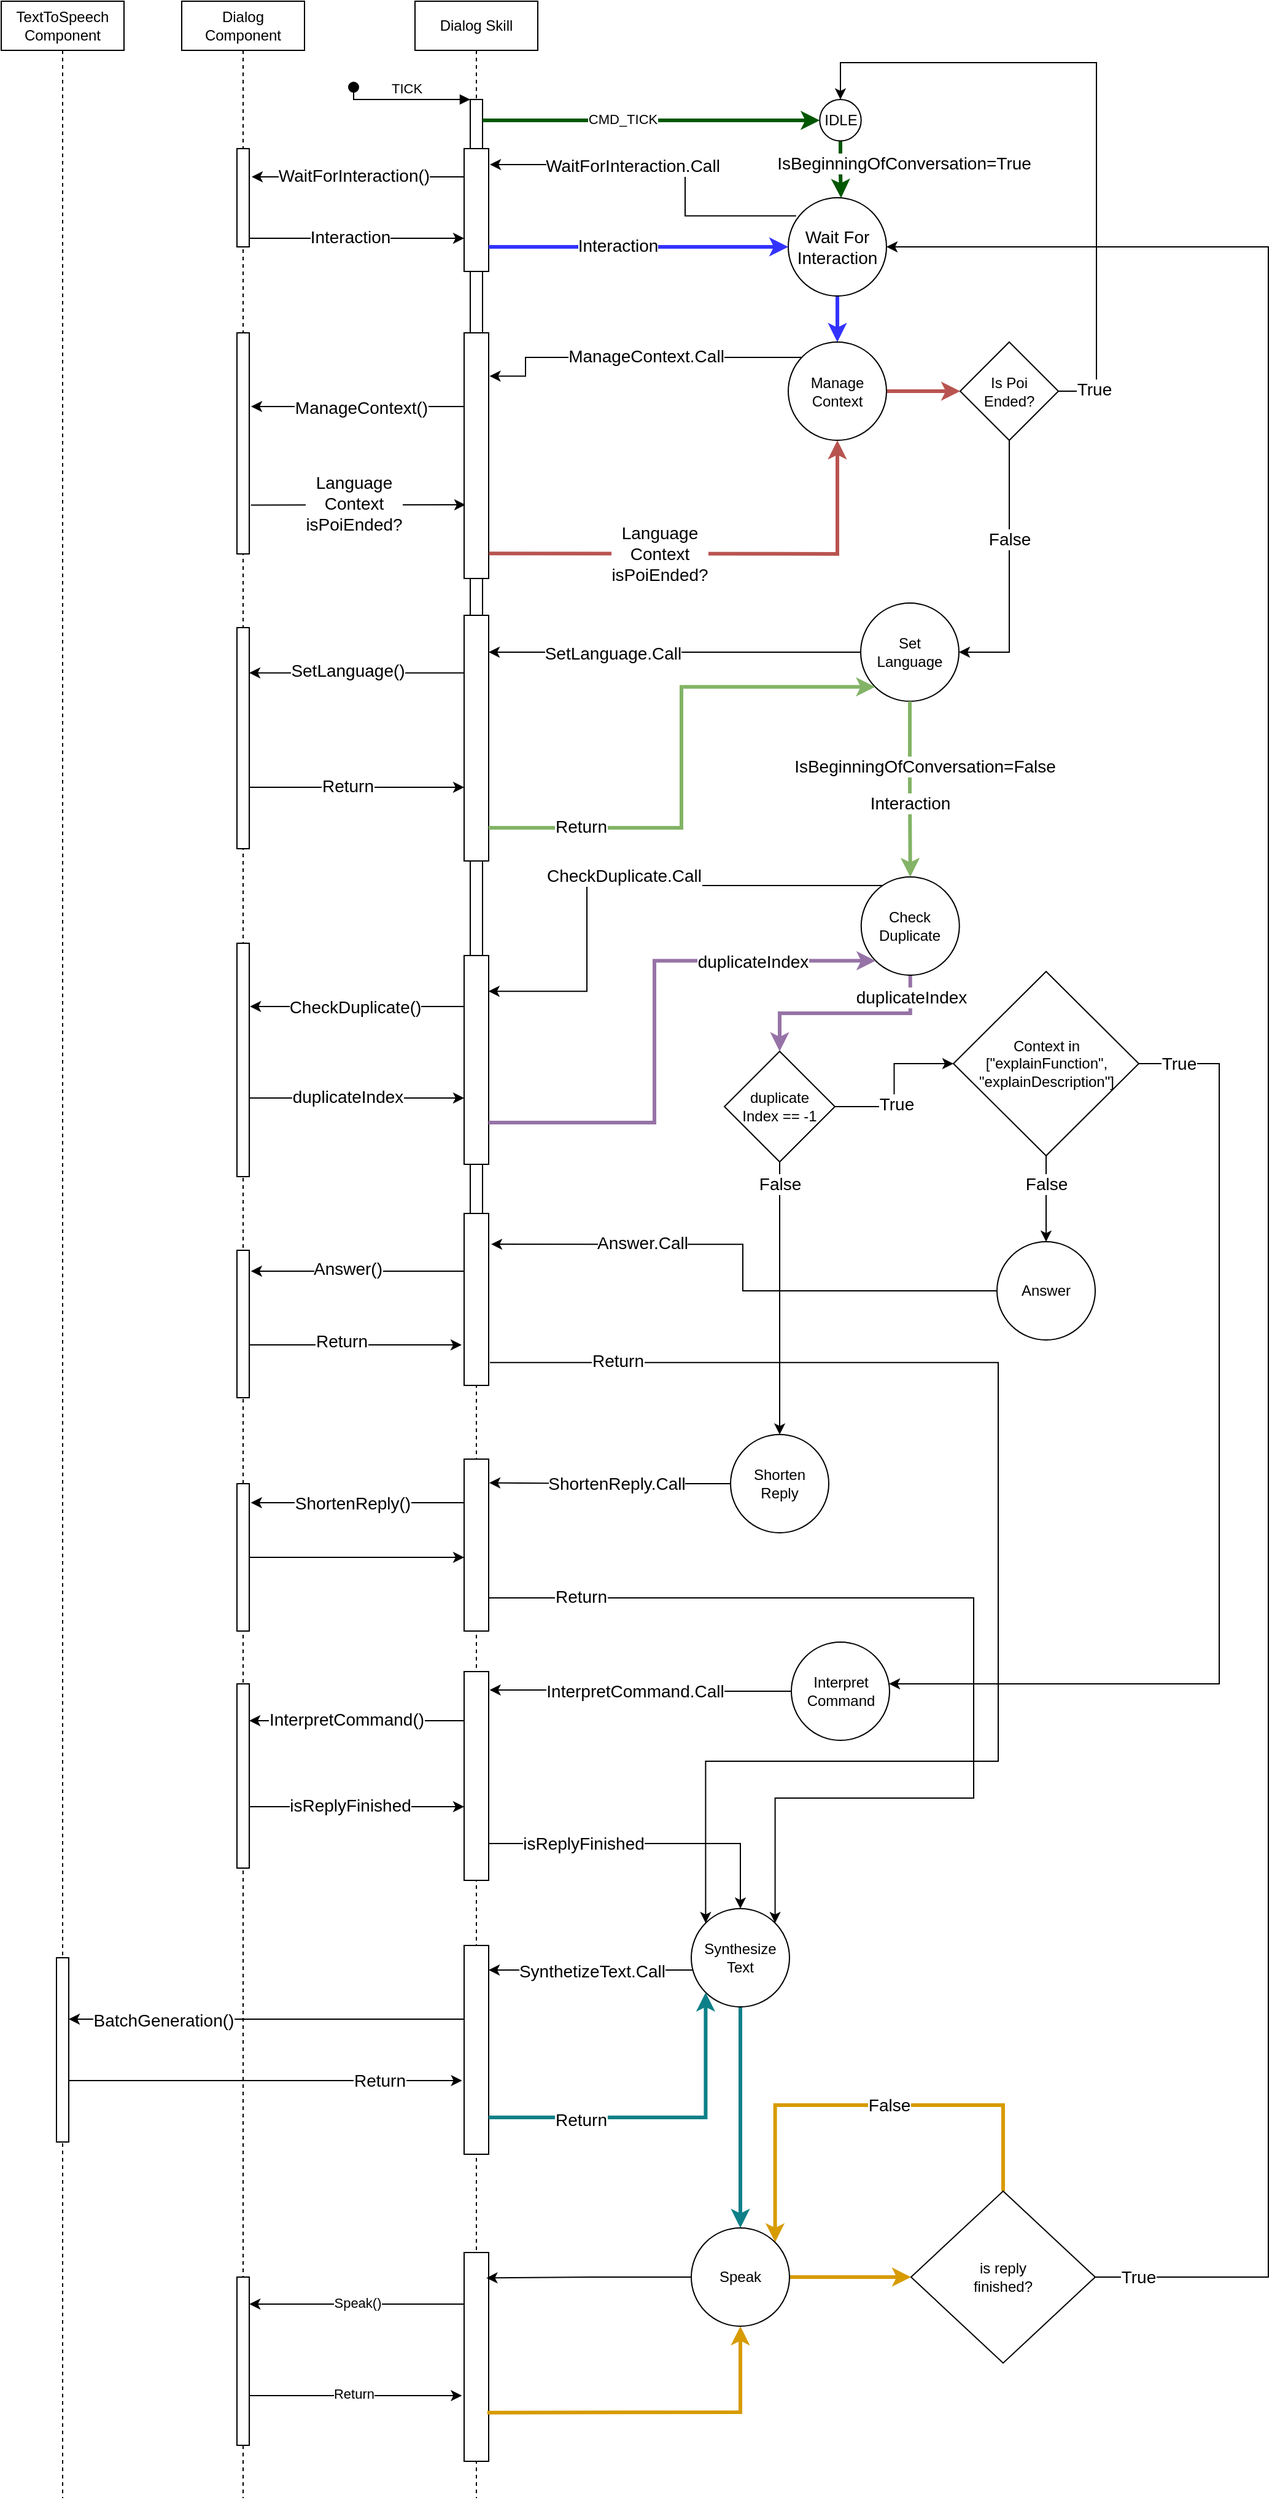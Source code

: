 <mxfile version="28.2.5">
  <diagram name="Page-1" id="2YBvvXClWsGukQMizWep">
    <mxGraphModel dx="1991" dy="640" grid="1" gridSize="10" guides="1" tooltips="1" connect="1" arrows="1" fold="1" page="1" pageScale="1" pageWidth="850" pageHeight="1100" math="0" shadow="0">
      <root>
        <mxCell id="0" />
        <mxCell id="1" parent="0" />
        <mxCell id="aM9ryv3xv72pqoxQDRHE-1" value="&lt;div&gt;Dialog&lt;/div&gt;&lt;div&gt;Component&lt;/div&gt;" style="shape=umlLifeline;perimeter=lifelinePerimeter;whiteSpace=wrap;html=1;container=0;dropTarget=0;collapsible=0;recursiveResize=0;outlineConnect=0;portConstraint=eastwest;newEdgeStyle={&quot;edgeStyle&quot;:&quot;elbowEdgeStyle&quot;,&quot;elbow&quot;:&quot;vertical&quot;,&quot;curved&quot;:0,&quot;rounded&quot;:0};" parent="1" vertex="1">
          <mxGeometry x="25" y="37" width="100" height="2033" as="geometry" />
        </mxCell>
        <mxCell id="aM9ryv3xv72pqoxQDRHE-3" value="TICK" style="html=1;verticalAlign=bottom;startArrow=oval;endArrow=block;startSize=8;edgeStyle=elbowEdgeStyle;elbow=vertical;curved=0;rounded=0;" parent="aM9ryv3xv72pqoxQDRHE-1" target="aM9ryv3xv72pqoxQDRHE-6" edge="1">
          <mxGeometry relative="1" as="geometry">
            <mxPoint x="140" y="70" as="sourcePoint" />
            <Array as="points">
              <mxPoint x="190" y="80" />
            </Array>
          </mxGeometry>
        </mxCell>
        <mxCell id="aM9ryv3xv72pqoxQDRHE-4" value="" style="html=1;points=[];perimeter=orthogonalPerimeter;outlineConnect=0;targetShapes=umlLifeline;portConstraint=eastwest;newEdgeStyle={&quot;edgeStyle&quot;:&quot;elbowEdgeStyle&quot;,&quot;elbow&quot;:&quot;vertical&quot;,&quot;curved&quot;:0,&quot;rounded&quot;:0};" parent="aM9ryv3xv72pqoxQDRHE-1" vertex="1">
          <mxGeometry x="45" y="120" width="10" height="80" as="geometry" />
        </mxCell>
        <mxCell id="3GDsFyGk5Co5i_4Q3vj2-58" value="" style="html=1;points=[];perimeter=orthogonalPerimeter;outlineConnect=0;targetShapes=umlLifeline;portConstraint=eastwest;newEdgeStyle={&quot;edgeStyle&quot;:&quot;elbowEdgeStyle&quot;,&quot;elbow&quot;:&quot;vertical&quot;,&quot;curved&quot;:0,&quot;rounded&quot;:0};" parent="aM9ryv3xv72pqoxQDRHE-1" vertex="1">
          <mxGeometry x="45" y="270" width="10" height="180" as="geometry" />
        </mxCell>
        <mxCell id="3GDsFyGk5Co5i_4Q3vj2-84" value="" style="html=1;points=[];perimeter=orthogonalPerimeter;outlineConnect=0;targetShapes=umlLifeline;portConstraint=eastwest;newEdgeStyle={&quot;edgeStyle&quot;:&quot;elbowEdgeStyle&quot;,&quot;elbow&quot;:&quot;vertical&quot;,&quot;curved&quot;:0,&quot;rounded&quot;:0};" parent="aM9ryv3xv72pqoxQDRHE-1" vertex="1">
          <mxGeometry x="45" y="767" width="10" height="190" as="geometry" />
        </mxCell>
        <mxCell id="3GDsFyGk5Co5i_4Q3vj2-100" value="" style="html=1;points=[];perimeter=orthogonalPerimeter;outlineConnect=0;targetShapes=umlLifeline;portConstraint=eastwest;newEdgeStyle={&quot;edgeStyle&quot;:&quot;elbowEdgeStyle&quot;,&quot;elbow&quot;:&quot;vertical&quot;,&quot;curved&quot;:0,&quot;rounded&quot;:0};" parent="aM9ryv3xv72pqoxQDRHE-1" vertex="1">
          <mxGeometry x="45" y="1017" width="10" height="120" as="geometry" />
        </mxCell>
        <mxCell id="3GDsFyGk5Co5i_4Q3vj2-116" value="" style="html=1;points=[];perimeter=orthogonalPerimeter;outlineConnect=0;targetShapes=umlLifeline;portConstraint=eastwest;newEdgeStyle={&quot;edgeStyle&quot;:&quot;elbowEdgeStyle&quot;,&quot;elbow&quot;:&quot;vertical&quot;,&quot;curved&quot;:0,&quot;rounded&quot;:0};" parent="aM9ryv3xv72pqoxQDRHE-1" vertex="1">
          <mxGeometry x="45" y="1207" width="10" height="120" as="geometry" />
        </mxCell>
        <mxCell id="IwK8Sl99HdJAbC6vdd_C-9" value="" style="html=1;points=[];perimeter=orthogonalPerimeter;outlineConnect=0;targetShapes=umlLifeline;portConstraint=eastwest;newEdgeStyle={&quot;edgeStyle&quot;:&quot;elbowEdgeStyle&quot;,&quot;elbow&quot;:&quot;vertical&quot;,&quot;curved&quot;:0,&quot;rounded&quot;:0};" parent="aM9ryv3xv72pqoxQDRHE-1" vertex="1">
          <mxGeometry x="45" y="510" width="10" height="180" as="geometry" />
        </mxCell>
        <mxCell id="IwK8Sl99HdJAbC6vdd_C-22" value="" style="html=1;points=[];perimeter=orthogonalPerimeter;outlineConnect=0;targetShapes=umlLifeline;portConstraint=eastwest;newEdgeStyle={&quot;edgeStyle&quot;:&quot;elbowEdgeStyle&quot;,&quot;elbow&quot;:&quot;vertical&quot;,&quot;curved&quot;:0,&quot;rounded&quot;:0};" parent="aM9ryv3xv72pqoxQDRHE-1" vertex="1">
          <mxGeometry x="45" y="1370" width="10" height="150" as="geometry" />
        </mxCell>
        <mxCell id="wpui9APTQdQVJtoMNCaB-13" value="" style="html=1;points=[];perimeter=orthogonalPerimeter;outlineConnect=0;targetShapes=umlLifeline;portConstraint=eastwest;newEdgeStyle={&quot;edgeStyle&quot;:&quot;elbowEdgeStyle&quot;,&quot;elbow&quot;:&quot;vertical&quot;,&quot;curved&quot;:0,&quot;rounded&quot;:0};" vertex="1" parent="aM9ryv3xv72pqoxQDRHE-1">
          <mxGeometry x="45" y="1853" width="10" height="137" as="geometry" />
        </mxCell>
        <mxCell id="aM9ryv3xv72pqoxQDRHE-5" value="Dialog Skill" style="shape=umlLifeline;perimeter=lifelinePerimeter;whiteSpace=wrap;html=1;container=0;dropTarget=0;collapsible=0;recursiveResize=0;outlineConnect=0;portConstraint=eastwest;newEdgeStyle={&quot;edgeStyle&quot;:&quot;elbowEdgeStyle&quot;,&quot;elbow&quot;:&quot;vertical&quot;,&quot;curved&quot;:0,&quot;rounded&quot;:0};" parent="1" vertex="1">
          <mxGeometry x="215" y="37" width="100" height="2033" as="geometry" />
        </mxCell>
        <mxCell id="aM9ryv3xv72pqoxQDRHE-6" value="" style="html=1;points=[];perimeter=orthogonalPerimeter;outlineConnect=0;targetShapes=umlLifeline;portConstraint=eastwest;newEdgeStyle={&quot;edgeStyle&quot;:&quot;elbowEdgeStyle&quot;,&quot;elbow&quot;:&quot;vertical&quot;,&quot;curved&quot;:0,&quot;rounded&quot;:0};" parent="aM9ryv3xv72pqoxQDRHE-5" vertex="1">
          <mxGeometry x="45" y="80" width="10" height="1040" as="geometry" />
        </mxCell>
        <mxCell id="3GDsFyGk5Co5i_4Q3vj2-50" value="" style="html=1;points=[];perimeter=orthogonalPerimeter;outlineConnect=0;targetShapes=umlLifeline;portConstraint=eastwest;newEdgeStyle={&quot;edgeStyle&quot;:&quot;elbowEdgeStyle&quot;,&quot;elbow&quot;:&quot;vertical&quot;,&quot;curved&quot;:0,&quot;rounded&quot;:0};" parent="aM9ryv3xv72pqoxQDRHE-5" vertex="1">
          <mxGeometry x="40" y="120" width="20" height="100" as="geometry" />
        </mxCell>
        <mxCell id="3GDsFyGk5Co5i_4Q3vj2-53" value="" style="html=1;points=[];perimeter=orthogonalPerimeter;outlineConnect=0;targetShapes=umlLifeline;portConstraint=eastwest;newEdgeStyle={&quot;edgeStyle&quot;:&quot;elbowEdgeStyle&quot;,&quot;elbow&quot;:&quot;vertical&quot;,&quot;curved&quot;:0,&quot;rounded&quot;:0};" parent="aM9ryv3xv72pqoxQDRHE-5" vertex="1">
          <mxGeometry x="40" y="270" width="20" height="200" as="geometry" />
        </mxCell>
        <mxCell id="3GDsFyGk5Co5i_4Q3vj2-80" value="" style="html=1;points=[];perimeter=orthogonalPerimeter;outlineConnect=0;targetShapes=umlLifeline;portConstraint=eastwest;newEdgeStyle={&quot;edgeStyle&quot;:&quot;elbowEdgeStyle&quot;,&quot;elbow&quot;:&quot;vertical&quot;,&quot;curved&quot;:0,&quot;rounded&quot;:0};" parent="aM9ryv3xv72pqoxQDRHE-5" vertex="1">
          <mxGeometry x="40" y="777" width="20" height="170" as="geometry" />
        </mxCell>
        <mxCell id="3GDsFyGk5Co5i_4Q3vj2-97" value="" style="html=1;points=[];perimeter=orthogonalPerimeter;outlineConnect=0;targetShapes=umlLifeline;portConstraint=eastwest;newEdgeStyle={&quot;edgeStyle&quot;:&quot;elbowEdgeStyle&quot;,&quot;elbow&quot;:&quot;vertical&quot;,&quot;curved&quot;:0,&quot;rounded&quot;:0};" parent="aM9ryv3xv72pqoxQDRHE-5" vertex="1">
          <mxGeometry x="40" y="987" width="20" height="140" as="geometry" />
        </mxCell>
        <mxCell id="3GDsFyGk5Co5i_4Q3vj2-117" value="" style="html=1;points=[];perimeter=orthogonalPerimeter;outlineConnect=0;targetShapes=umlLifeline;portConstraint=eastwest;newEdgeStyle={&quot;edgeStyle&quot;:&quot;elbowEdgeStyle&quot;,&quot;elbow&quot;:&quot;vertical&quot;,&quot;curved&quot;:0,&quot;rounded&quot;:0};" parent="aM9ryv3xv72pqoxQDRHE-5" vertex="1">
          <mxGeometry x="40" y="1187" width="20" height="140" as="geometry" />
        </mxCell>
        <mxCell id="IwK8Sl99HdJAbC6vdd_C-4" value="" style="html=1;points=[];perimeter=orthogonalPerimeter;outlineConnect=0;targetShapes=umlLifeline;portConstraint=eastwest;newEdgeStyle={&quot;edgeStyle&quot;:&quot;elbowEdgeStyle&quot;,&quot;elbow&quot;:&quot;vertical&quot;,&quot;curved&quot;:0,&quot;rounded&quot;:0};" parent="aM9ryv3xv72pqoxQDRHE-5" vertex="1">
          <mxGeometry x="40" y="500" width="20" height="200" as="geometry" />
        </mxCell>
        <mxCell id="IwK8Sl99HdJAbC6vdd_C-23" value="" style="html=1;points=[];perimeter=orthogonalPerimeter;outlineConnect=0;targetShapes=umlLifeline;portConstraint=eastwest;newEdgeStyle={&quot;edgeStyle&quot;:&quot;elbowEdgeStyle&quot;,&quot;elbow&quot;:&quot;vertical&quot;,&quot;curved&quot;:0,&quot;rounded&quot;:0};" parent="aM9ryv3xv72pqoxQDRHE-5" vertex="1">
          <mxGeometry x="40" y="1360" width="20" height="170" as="geometry" />
        </mxCell>
        <mxCell id="mkwudQwC3ScaWyNpF4IY-2" value="" style="html=1;points=[];perimeter=orthogonalPerimeter;outlineConnect=0;targetShapes=umlLifeline;portConstraint=eastwest;newEdgeStyle={&quot;edgeStyle&quot;:&quot;elbowEdgeStyle&quot;,&quot;elbow&quot;:&quot;vertical&quot;,&quot;curved&quot;:0,&quot;rounded&quot;:0};" parent="aM9ryv3xv72pqoxQDRHE-5" vertex="1">
          <mxGeometry x="40" y="1583" width="20" height="170" as="geometry" />
        </mxCell>
        <mxCell id="wpui9APTQdQVJtoMNCaB-12" value="" style="html=1;points=[];perimeter=orthogonalPerimeter;outlineConnect=0;targetShapes=umlLifeline;portConstraint=eastwest;newEdgeStyle={&quot;edgeStyle&quot;:&quot;elbowEdgeStyle&quot;,&quot;elbow&quot;:&quot;vertical&quot;,&quot;curved&quot;:0,&quot;rounded&quot;:0};" vertex="1" parent="aM9ryv3xv72pqoxQDRHE-5">
          <mxGeometry x="40" y="1833" width="20" height="170" as="geometry" />
        </mxCell>
        <mxCell id="3GDsFyGk5Co5i_4Q3vj2-7" style="edgeStyle=elbowEdgeStyle;rounded=0;orthogonalLoop=1;jettySize=auto;html=1;elbow=vertical;curved=0;entryX=0;entryY=0.5;entryDx=0;entryDy=0;fillColor=#008a00;strokeColor=#005700;strokeWidth=3;" parent="1" source="aM9ryv3xv72pqoxQDRHE-6" target="3GDsFyGk5Co5i_4Q3vj2-18" edge="1">
          <mxGeometry relative="1" as="geometry">
            <mxPoint x="453.8" y="142.33" as="targetPoint" />
          </mxGeometry>
        </mxCell>
        <mxCell id="3GDsFyGk5Co5i_4Q3vj2-12" value="CMD_TICK" style="edgeLabel;html=1;align=center;verticalAlign=middle;resizable=0;points=[];" parent="3GDsFyGk5Co5i_4Q3vj2-7" vertex="1" connectable="0">
          <mxGeometry x="-0.174" y="1" relative="1" as="geometry">
            <mxPoint as="offset" />
          </mxGeometry>
        </mxCell>
        <mxCell id="3GDsFyGk5Co5i_4Q3vj2-17" style="edgeStyle=elbowEdgeStyle;rounded=0;orthogonalLoop=1;jettySize=auto;html=1;elbow=vertical;curved=0;entryX=1.2;entryY=0.288;entryDx=0;entryDy=0;entryPerimeter=0;" parent="1" source="3GDsFyGk5Co5i_4Q3vj2-50" target="aM9ryv3xv72pqoxQDRHE-4" edge="1">
          <mxGeometry relative="1" as="geometry" />
        </mxCell>
        <mxCell id="3GDsFyGk5Co5i_4Q3vj2-24" value="WaitForInteraction()" style="edgeLabel;html=1;align=center;verticalAlign=middle;resizable=0;points=[];fontSize=14;" parent="3GDsFyGk5Co5i_4Q3vj2-17" vertex="1" connectable="0">
          <mxGeometry x="0.161" y="-1" relative="1" as="geometry">
            <mxPoint x="10" as="offset" />
          </mxGeometry>
        </mxCell>
        <mxCell id="3GDsFyGk5Co5i_4Q3vj2-21" value="" style="edgeStyle=orthogonalEdgeStyle;rounded=0;orthogonalLoop=1;jettySize=auto;html=1;strokeWidth=3;fillColor=#008a00;strokeColor=#005700;" parent="1" source="3GDsFyGk5Co5i_4Q3vj2-18" target="3GDsFyGk5Co5i_4Q3vj2-20" edge="1">
          <mxGeometry relative="1" as="geometry">
            <Array as="points">
              <mxPoint x="562" y="177" />
              <mxPoint x="562" y="177" />
            </Array>
          </mxGeometry>
        </mxCell>
        <mxCell id="3GDsFyGk5Co5i_4Q3vj2-32" value="IsBeginningOfConversation=True" style="edgeLabel;html=1;align=center;verticalAlign=middle;resizable=0;points=[];fontSize=14;" parent="3GDsFyGk5Co5i_4Q3vj2-21" vertex="1" connectable="0">
          <mxGeometry x="-0.373" y="-1" relative="1" as="geometry">
            <mxPoint x="52" y="4" as="offset" />
          </mxGeometry>
        </mxCell>
        <mxCell id="3GDsFyGk5Co5i_4Q3vj2-18" value="IDLE" style="ellipse;whiteSpace=wrap;html=1;aspect=fixed;" parent="1" vertex="1">
          <mxGeometry x="544.63" y="117" width="33.75" height="33.75" as="geometry" />
        </mxCell>
        <mxCell id="3GDsFyGk5Co5i_4Q3vj2-31" value="" style="edgeStyle=orthogonalEdgeStyle;rounded=0;orthogonalLoop=1;jettySize=auto;html=1;fillColor=#008a00;strokeColor=#3333FF;strokeWidth=3;" parent="1" source="3GDsFyGk5Co5i_4Q3vj2-20" target="3GDsFyGk5Co5i_4Q3vj2-30" edge="1">
          <mxGeometry relative="1" as="geometry" />
        </mxCell>
        <mxCell id="3GDsFyGk5Co5i_4Q3vj2-20" value="&lt;font style=&quot;font-size: 14px;&quot;&gt;Wait For Interaction&lt;/font&gt;" style="ellipse;whiteSpace=wrap;html=1;" parent="1" vertex="1">
          <mxGeometry x="519" y="197" width="80" height="80" as="geometry" />
        </mxCell>
        <mxCell id="3GDsFyGk5Co5i_4Q3vj2-56" style="edgeStyle=orthogonalEdgeStyle;rounded=0;orthogonalLoop=1;jettySize=auto;html=1;entryX=1.038;entryY=0.176;entryDx=0;entryDy=0;entryPerimeter=0;" parent="1" source="3GDsFyGk5Co5i_4Q3vj2-30" target="3GDsFyGk5Co5i_4Q3vj2-53" edge="1">
          <mxGeometry relative="1" as="geometry">
            <Array as="points">
              <mxPoint x="305" y="327" />
              <mxPoint x="305" y="342" />
            </Array>
          </mxGeometry>
        </mxCell>
        <mxCell id="3GDsFyGk5Co5i_4Q3vj2-57" value="ManageContext.Call" style="edgeLabel;html=1;align=center;verticalAlign=middle;resizable=0;points=[];fontSize=14;" parent="3GDsFyGk5Co5i_4Q3vj2-56" vertex="1" connectable="0">
          <mxGeometry x="0.184" y="-1" relative="1" as="geometry">
            <mxPoint x="32" as="offset" />
          </mxGeometry>
        </mxCell>
        <mxCell id="3GDsFyGk5Co5i_4Q3vj2-68" value="" style="edgeStyle=orthogonalEdgeStyle;rounded=0;orthogonalLoop=1;jettySize=auto;html=1;fillColor=#f8cecc;strokeColor=#b85450;strokeWidth=3;" parent="1" source="3GDsFyGk5Co5i_4Q3vj2-30" target="3GDsFyGk5Co5i_4Q3vj2-67" edge="1">
          <mxGeometry relative="1" as="geometry" />
        </mxCell>
        <mxCell id="3GDsFyGk5Co5i_4Q3vj2-30" value="&lt;div&gt;Manage&lt;/div&gt;&lt;div&gt;Context&lt;/div&gt;" style="ellipse;whiteSpace=wrap;html=1;" parent="1" vertex="1">
          <mxGeometry x="519" y="314.5" width="80" height="80" as="geometry" />
        </mxCell>
        <mxCell id="3GDsFyGk5Co5i_4Q3vj2-51" style="edgeStyle=orthogonalEdgeStyle;rounded=0;orthogonalLoop=1;jettySize=auto;html=1;exitX=0.08;exitY=0.185;exitDx=0;exitDy=0;exitPerimeter=0;" parent="1" source="3GDsFyGk5Co5i_4Q3vj2-20" edge="1">
          <mxGeometry relative="1" as="geometry">
            <mxPoint x="276" y="170" as="targetPoint" />
            <Array as="points">
              <mxPoint x="435" y="212" />
              <mxPoint x="435" y="170" />
            </Array>
          </mxGeometry>
        </mxCell>
        <mxCell id="3GDsFyGk5Co5i_4Q3vj2-52" value="WaitForInteraction.Call" style="edgeLabel;html=1;align=center;verticalAlign=middle;resizable=0;points=[];fontSize=14;" parent="3GDsFyGk5Co5i_4Q3vj2-51" vertex="1" connectable="0">
          <mxGeometry x="-0.004" y="1" relative="1" as="geometry">
            <mxPoint x="-30" as="offset" />
          </mxGeometry>
        </mxCell>
        <mxCell id="3GDsFyGk5Co5i_4Q3vj2-54" style="edgeStyle=elbowEdgeStyle;rounded=0;orthogonalLoop=1;jettySize=auto;html=1;elbow=vertical;curved=0;entryX=0;entryY=0.5;entryDx=0;entryDy=0;fillColor=#008a00;strokeColor=#3333FF;strokeWidth=3;" parent="1" source="3GDsFyGk5Co5i_4Q3vj2-50" target="3GDsFyGk5Co5i_4Q3vj2-20" edge="1">
          <mxGeometry relative="1" as="geometry" />
        </mxCell>
        <mxCell id="3GDsFyGk5Co5i_4Q3vj2-55" value="Interaction" style="edgeLabel;html=1;align=center;verticalAlign=middle;resizable=0;points=[];fontSize=14;" parent="3GDsFyGk5Co5i_4Q3vj2-54" vertex="1" connectable="0">
          <mxGeometry x="-0.141" y="1" relative="1" as="geometry">
            <mxPoint as="offset" />
          </mxGeometry>
        </mxCell>
        <mxCell id="3GDsFyGk5Co5i_4Q3vj2-59" style="edgeStyle=elbowEdgeStyle;rounded=0;orthogonalLoop=1;jettySize=auto;html=1;elbow=vertical;curved=0;entryX=1.148;entryY=0.158;entryDx=0;entryDy=0;entryPerimeter=0;" parent="1" edge="1">
          <mxGeometry relative="1" as="geometry">
            <mxPoint x="255" y="367" as="sourcePoint" />
            <mxPoint x="81.48" y="367.04" as="targetPoint" />
          </mxGeometry>
        </mxCell>
        <mxCell id="3GDsFyGk5Co5i_4Q3vj2-125" value="ManageContext()" style="edgeLabel;html=1;align=center;verticalAlign=middle;resizable=0;points=[];fontSize=14;" parent="3GDsFyGk5Co5i_4Q3vj2-59" vertex="1" connectable="0">
          <mxGeometry x="-0.026" y="1" relative="1" as="geometry">
            <mxPoint as="offset" />
          </mxGeometry>
        </mxCell>
        <mxCell id="3GDsFyGk5Co5i_4Q3vj2-60" style="edgeStyle=elbowEdgeStyle;rounded=0;orthogonalLoop=1;jettySize=auto;html=1;elbow=vertical;curved=0;exitX=1.133;exitY=0.779;exitDx=0;exitDy=0;exitPerimeter=0;" parent="1" source="3GDsFyGk5Co5i_4Q3vj2-58" edge="1">
          <mxGeometry relative="1" as="geometry">
            <mxPoint x="256" y="447" as="targetPoint" />
            <Array as="points">
              <mxPoint x="165" y="447" />
            </Array>
          </mxGeometry>
        </mxCell>
        <mxCell id="3GDsFyGk5Co5i_4Q3vj2-61" value="Language&lt;br&gt;Context&lt;br&gt;isPoiEnded?" style="edgeLabel;html=1;align=center;verticalAlign=middle;resizable=0;points=[];fontSize=14;" parent="3GDsFyGk5Co5i_4Q3vj2-60" vertex="1" connectable="0">
          <mxGeometry x="0.085" y="1" relative="1" as="geometry">
            <mxPoint x="-11" as="offset" />
          </mxGeometry>
        </mxCell>
        <mxCell id="3GDsFyGk5Co5i_4Q3vj2-69" style="edgeStyle=orthogonalEdgeStyle;rounded=0;orthogonalLoop=1;jettySize=auto;html=1;entryX=0.5;entryY=0;entryDx=0;entryDy=0;exitX=1;exitY=0.5;exitDx=0;exitDy=0;" parent="1" source="3GDsFyGk5Co5i_4Q3vj2-67" target="3GDsFyGk5Co5i_4Q3vj2-18" edge="1">
          <mxGeometry relative="1" as="geometry">
            <Array as="points">
              <mxPoint x="770" y="355" />
              <mxPoint x="770" y="87" />
              <mxPoint x="562" y="87" />
            </Array>
          </mxGeometry>
        </mxCell>
        <mxCell id="3GDsFyGk5Co5i_4Q3vj2-72" value="True" style="edgeLabel;html=1;align=center;verticalAlign=middle;resizable=0;points=[];fontSize=14;" parent="3GDsFyGk5Co5i_4Q3vj2-69" vertex="1" connectable="0">
          <mxGeometry x="-0.893" y="2" relative="1" as="geometry">
            <mxPoint as="offset" />
          </mxGeometry>
        </mxCell>
        <mxCell id="3GDsFyGk5Co5i_4Q3vj2-74" value="" style="edgeStyle=orthogonalEdgeStyle;rounded=0;orthogonalLoop=1;jettySize=auto;html=1;entryX=1;entryY=0.5;entryDx=0;entryDy=0;exitX=0.5;exitY=1;exitDx=0;exitDy=0;" parent="1" source="3GDsFyGk5Co5i_4Q3vj2-67" target="IwK8Sl99HdJAbC6vdd_C-1" edge="1">
          <mxGeometry relative="1" as="geometry">
            <mxPoint x="579" y="567" as="targetPoint" />
            <Array as="points">
              <mxPoint x="699" y="567" />
            </Array>
          </mxGeometry>
        </mxCell>
        <mxCell id="3GDsFyGk5Co5i_4Q3vj2-75" value="False" style="edgeLabel;html=1;align=center;verticalAlign=middle;resizable=0;points=[];fontSize=14;" parent="3GDsFyGk5Co5i_4Q3vj2-74" vertex="1" connectable="0">
          <mxGeometry x="-0.245" relative="1" as="geometry">
            <mxPoint as="offset" />
          </mxGeometry>
        </mxCell>
        <mxCell id="3GDsFyGk5Co5i_4Q3vj2-67" value="&lt;div&gt;Is Poi&lt;/div&gt;&lt;div&gt;Ended?&lt;/div&gt;" style="rhombus;whiteSpace=wrap;html=1;" parent="1" vertex="1">
          <mxGeometry x="659" y="314.5" width="80" height="80" as="geometry" />
        </mxCell>
        <mxCell id="3GDsFyGk5Co5i_4Q3vj2-93" value="" style="edgeStyle=orthogonalEdgeStyle;rounded=0;orthogonalLoop=1;jettySize=auto;html=1;fillColor=#e1d5e7;strokeColor=#9673a6;strokeWidth=3;exitX=0.5;exitY=1;exitDx=0;exitDy=0;" parent="1" source="3GDsFyGk5Co5i_4Q3vj2-77" target="3GDsFyGk5Co5i_4Q3vj2-92" edge="1">
          <mxGeometry relative="1" as="geometry">
            <mxPoint x="452" y="567.75" as="sourcePoint" />
          </mxGeometry>
        </mxCell>
        <mxCell id="IwK8Sl99HdJAbC6vdd_C-42" value="&lt;font style=&quot;font-size: 14px;&quot;&gt;duplicateIndex&lt;/font&gt;" style="edgeLabel;html=1;align=center;verticalAlign=middle;resizable=0;points=[];" parent="3GDsFyGk5Co5i_4Q3vj2-93" vertex="1" connectable="0">
          <mxGeometry x="-0.792" relative="1" as="geometry">
            <mxPoint as="offset" />
          </mxGeometry>
        </mxCell>
        <mxCell id="3GDsFyGk5Co5i_4Q3vj2-77" value="&lt;div&gt;Check&lt;/div&gt;&lt;div&gt;Duplicate&lt;/div&gt;" style="ellipse;whiteSpace=wrap;html=1;" parent="1" vertex="1">
          <mxGeometry x="578.38" y="750" width="80" height="80" as="geometry" />
        </mxCell>
        <mxCell id="3GDsFyGk5Co5i_4Q3vj2-81" style="edgeStyle=orthogonalEdgeStyle;rounded=0;orthogonalLoop=1;jettySize=auto;html=1;entryX=0.993;entryY=0.171;entryDx=0;entryDy=0;entryPerimeter=0;" parent="1" source="3GDsFyGk5Co5i_4Q3vj2-77" target="3GDsFyGk5Co5i_4Q3vj2-80" edge="1">
          <mxGeometry relative="1" as="geometry">
            <Array as="points">
              <mxPoint x="355" y="757" />
              <mxPoint x="355" y="843" />
            </Array>
          </mxGeometry>
        </mxCell>
        <mxCell id="3GDsFyGk5Co5i_4Q3vj2-82" value="&lt;font&gt;CheckDuplicate.Call&lt;/font&gt;" style="edgeLabel;html=1;align=center;verticalAlign=middle;resizable=0;points=[];fontSize=14;" parent="3GDsFyGk5Co5i_4Q3vj2-81" vertex="1" connectable="0">
          <mxGeometry x="0.31" y="1" relative="1" as="geometry">
            <mxPoint x="29" y="-34" as="offset" />
          </mxGeometry>
        </mxCell>
        <mxCell id="3GDsFyGk5Co5i_4Q3vj2-85" style="edgeStyle=elbowEdgeStyle;rounded=0;orthogonalLoop=1;jettySize=auto;html=1;elbow=vertical;curved=0;entryX=1.057;entryY=0.272;entryDx=0;entryDy=0;entryPerimeter=0;" parent="1" source="3GDsFyGk5Co5i_4Q3vj2-80" target="3GDsFyGk5Co5i_4Q3vj2-84" edge="1">
          <mxGeometry relative="1" as="geometry" />
        </mxCell>
        <mxCell id="3GDsFyGk5Co5i_4Q3vj2-86" value="CheckDuplicate()" style="edgeLabel;html=1;align=center;verticalAlign=middle;resizable=0;points=[];fontSize=14;" parent="3GDsFyGk5Co5i_4Q3vj2-85" vertex="1" connectable="0">
          <mxGeometry x="0.115" relative="1" as="geometry">
            <mxPoint x="8" as="offset" />
          </mxGeometry>
        </mxCell>
        <mxCell id="3GDsFyGk5Co5i_4Q3vj2-87" style="edgeStyle=elbowEdgeStyle;rounded=0;orthogonalLoop=1;jettySize=auto;html=1;elbow=vertical;curved=0;" parent="1" source="3GDsFyGk5Co5i_4Q3vj2-84" target="3GDsFyGk5Co5i_4Q3vj2-80" edge="1">
          <mxGeometry relative="1" as="geometry">
            <Array as="points">
              <mxPoint x="168" y="930" />
            </Array>
          </mxGeometry>
        </mxCell>
        <mxCell id="3GDsFyGk5Co5i_4Q3vj2-88" value="duplicateIndex" style="edgeLabel;html=1;align=center;verticalAlign=middle;resizable=0;points=[];fontSize=14;" parent="3GDsFyGk5Co5i_4Q3vj2-87" vertex="1" connectable="0">
          <mxGeometry x="-0.083" y="1" relative="1" as="geometry">
            <mxPoint as="offset" />
          </mxGeometry>
        </mxCell>
        <mxCell id="3GDsFyGk5Co5i_4Q3vj2-113" value="" style="edgeStyle=orthogonalEdgeStyle;rounded=0;orthogonalLoop=1;jettySize=auto;html=1;" parent="1" source="3GDsFyGk5Co5i_4Q3vj2-92" target="3GDsFyGk5Co5i_4Q3vj2-112" edge="1">
          <mxGeometry relative="1" as="geometry" />
        </mxCell>
        <mxCell id="3GDsFyGk5Co5i_4Q3vj2-115" value="False" style="edgeLabel;html=1;align=center;verticalAlign=middle;resizable=0;points=[];fontSize=14;" parent="3GDsFyGk5Co5i_4Q3vj2-113" vertex="1" connectable="0">
          <mxGeometry x="-0.842" relative="1" as="geometry">
            <mxPoint as="offset" />
          </mxGeometry>
        </mxCell>
        <mxCell id="IwK8Sl99HdJAbC6vdd_C-16" value="" style="edgeStyle=orthogonalEdgeStyle;rounded=0;orthogonalLoop=1;jettySize=auto;html=1;" parent="1" source="3GDsFyGk5Co5i_4Q3vj2-92" target="IwK8Sl99HdJAbC6vdd_C-15" edge="1">
          <mxGeometry relative="1" as="geometry" />
        </mxCell>
        <mxCell id="IwK8Sl99HdJAbC6vdd_C-17" value="True" style="edgeLabel;html=1;align=center;verticalAlign=middle;resizable=0;points=[];fontSize=14;" parent="IwK8Sl99HdJAbC6vdd_C-16" vertex="1" connectable="0">
          <mxGeometry x="-0.226" y="-1" relative="1" as="geometry">
            <mxPoint as="offset" />
          </mxGeometry>
        </mxCell>
        <mxCell id="3GDsFyGk5Co5i_4Q3vj2-92" value="&lt;div&gt;duplicate&lt;/div&gt;&lt;div&gt;Index == -1&lt;/div&gt;" style="rhombus;whiteSpace=wrap;html=1;" parent="1" vertex="1">
          <mxGeometry x="467" y="892" width="90" height="90" as="geometry" />
        </mxCell>
        <mxCell id="3GDsFyGk5Co5i_4Q3vj2-94" value="&lt;div&gt;Answer&lt;/div&gt;" style="ellipse;whiteSpace=wrap;html=1;" parent="1" vertex="1">
          <mxGeometry x="689" y="1047" width="80" height="80" as="geometry" />
        </mxCell>
        <mxCell id="3GDsFyGk5Co5i_4Q3vj2-98" style="edgeStyle=orthogonalEdgeStyle;rounded=0;orthogonalLoop=1;jettySize=auto;html=1;entryX=1.1;entryY=0.179;entryDx=0;entryDy=0;entryPerimeter=0;" parent="1" source="3GDsFyGk5Co5i_4Q3vj2-94" target="3GDsFyGk5Co5i_4Q3vj2-97" edge="1">
          <mxGeometry relative="1" as="geometry" />
        </mxCell>
        <mxCell id="3GDsFyGk5Co5i_4Q3vj2-99" value="Answer.Call" style="edgeLabel;html=1;align=center;verticalAlign=middle;resizable=0;points=[];fontSize=14;" parent="3GDsFyGk5Co5i_4Q3vj2-98" vertex="1" connectable="0">
          <mxGeometry x="-0.002" y="2" relative="1" as="geometry">
            <mxPoint x="-80" y="-22" as="offset" />
          </mxGeometry>
        </mxCell>
        <mxCell id="3GDsFyGk5Co5i_4Q3vj2-101" style="edgeStyle=elbowEdgeStyle;rounded=0;orthogonalLoop=1;jettySize=auto;html=1;elbow=vertical;curved=0;entryX=1.14;entryY=0.14;entryDx=0;entryDy=0;entryPerimeter=0;" parent="1" source="3GDsFyGk5Co5i_4Q3vj2-97" target="3GDsFyGk5Co5i_4Q3vj2-100" edge="1">
          <mxGeometry relative="1" as="geometry" />
        </mxCell>
        <mxCell id="3GDsFyGk5Co5i_4Q3vj2-102" value="Answer()" style="edgeLabel;html=1;align=center;verticalAlign=middle;resizable=0;points=[];fontSize=14;" parent="3GDsFyGk5Co5i_4Q3vj2-101" vertex="1" connectable="0">
          <mxGeometry x="0.097" y="-2" relative="1" as="geometry">
            <mxPoint as="offset" />
          </mxGeometry>
        </mxCell>
        <mxCell id="3GDsFyGk5Co5i_4Q3vj2-103" style="edgeStyle=elbowEdgeStyle;rounded=0;orthogonalLoop=1;jettySize=auto;html=1;elbow=vertical;curved=0;entryX=-0.1;entryY=0.764;entryDx=0;entryDy=0;entryPerimeter=0;" parent="1" source="3GDsFyGk5Co5i_4Q3vj2-100" target="3GDsFyGk5Co5i_4Q3vj2-97" edge="1">
          <mxGeometry relative="1" as="geometry" />
        </mxCell>
        <mxCell id="3GDsFyGk5Co5i_4Q3vj2-104" value="Return" style="edgeLabel;html=1;align=center;verticalAlign=middle;resizable=0;points=[];fontSize=14;" parent="3GDsFyGk5Co5i_4Q3vj2-103" vertex="1" connectable="0">
          <mxGeometry x="-0.133" y="3" relative="1" as="geometry">
            <mxPoint as="offset" />
          </mxGeometry>
        </mxCell>
        <mxCell id="3GDsFyGk5Co5i_4Q3vj2-106" style="edgeStyle=orthogonalEdgeStyle;rounded=0;orthogonalLoop=1;jettySize=auto;html=1;elbow=vertical;entryX=0;entryY=0;entryDx=0;entryDy=0;exitX=1.05;exitY=0.867;exitDx=0;exitDy=0;exitPerimeter=0;" parent="1" source="3GDsFyGk5Co5i_4Q3vj2-97" target="mkwudQwC3ScaWyNpF4IY-3" edge="1">
          <mxGeometry relative="1" as="geometry">
            <mxPoint x="425" y="927" as="sourcePoint" />
            <Array as="points">
              <mxPoint x="690" y="1145" />
              <mxPoint x="690" y="1470" />
              <mxPoint x="452" y="1470" />
            </Array>
          </mxGeometry>
        </mxCell>
        <mxCell id="3GDsFyGk5Co5i_4Q3vj2-127" value="Return" style="edgeLabel;html=1;align=center;verticalAlign=middle;resizable=0;points=[];fontSize=14;" parent="3GDsFyGk5Co5i_4Q3vj2-106" vertex="1" connectable="0">
          <mxGeometry x="-0.793" y="2" relative="1" as="geometry">
            <mxPoint x="-11" as="offset" />
          </mxGeometry>
        </mxCell>
        <mxCell id="3GDsFyGk5Co5i_4Q3vj2-112" value="&lt;div&gt;Shorten&lt;br&gt;Reply&lt;/div&gt;" style="ellipse;whiteSpace=wrap;html=1;" parent="1" vertex="1">
          <mxGeometry x="472" y="1204" width="80" height="80" as="geometry" />
        </mxCell>
        <mxCell id="3GDsFyGk5Co5i_4Q3vj2-118" style="edgeStyle=orthogonalEdgeStyle;rounded=0;orthogonalLoop=1;jettySize=auto;html=1;entryX=1.025;entryY=0.138;entryDx=0;entryDy=0;entryPerimeter=0;" parent="1" source="3GDsFyGk5Co5i_4Q3vj2-112" target="3GDsFyGk5Co5i_4Q3vj2-117" edge="1">
          <mxGeometry relative="1" as="geometry" />
        </mxCell>
        <mxCell id="3GDsFyGk5Co5i_4Q3vj2-128" value="ShortenReply.Call" style="edgeLabel;html=1;align=center;verticalAlign=middle;resizable=0;points=[];fontSize=14;" parent="3GDsFyGk5Co5i_4Q3vj2-118" vertex="1" connectable="0">
          <mxGeometry x="-0.119" y="-1" relative="1" as="geometry">
            <mxPoint x="-6" y="1" as="offset" />
          </mxGeometry>
        </mxCell>
        <mxCell id="3GDsFyGk5Co5i_4Q3vj2-120" style="edgeStyle=elbowEdgeStyle;rounded=0;orthogonalLoop=1;jettySize=auto;html=1;elbow=vertical;curved=0;entryX=1.133;entryY=0.131;entryDx=0;entryDy=0;entryPerimeter=0;" parent="1" source="3GDsFyGk5Co5i_4Q3vj2-117" target="3GDsFyGk5Co5i_4Q3vj2-116" edge="1">
          <mxGeometry relative="1" as="geometry" />
        </mxCell>
        <mxCell id="3GDsFyGk5Co5i_4Q3vj2-122" value="ShortenReply()" style="edgeLabel;html=1;align=center;verticalAlign=middle;resizable=0;points=[];fontSize=14;" parent="3GDsFyGk5Co5i_4Q3vj2-120" vertex="1" connectable="0">
          <mxGeometry x="0.054" relative="1" as="geometry">
            <mxPoint as="offset" />
          </mxGeometry>
        </mxCell>
        <mxCell id="3GDsFyGk5Co5i_4Q3vj2-121" style="edgeStyle=elbowEdgeStyle;rounded=0;orthogonalLoop=1;jettySize=auto;html=1;elbow=vertical;curved=0;" parent="1" source="3GDsFyGk5Co5i_4Q3vj2-116" target="3GDsFyGk5Co5i_4Q3vj2-117" edge="1">
          <mxGeometry relative="1" as="geometry" />
        </mxCell>
        <mxCell id="3GDsFyGk5Co5i_4Q3vj2-124" style="edgeStyle=orthogonalEdgeStyle;rounded=0;orthogonalLoop=1;jettySize=auto;html=1;elbow=vertical;entryX=1;entryY=0;entryDx=0;entryDy=0;" parent="1" source="3GDsFyGk5Co5i_4Q3vj2-117" target="mkwudQwC3ScaWyNpF4IY-3" edge="1">
          <mxGeometry relative="1" as="geometry">
            <Array as="points">
              <mxPoint x="670" y="1337" />
              <mxPoint x="670" y="1500" />
              <mxPoint x="508" y="1500" />
            </Array>
          </mxGeometry>
        </mxCell>
        <mxCell id="3GDsFyGk5Co5i_4Q3vj2-126" value="Return" style="edgeLabel;html=1;align=center;verticalAlign=middle;resizable=0;points=[];fontSize=14;" parent="3GDsFyGk5Co5i_4Q3vj2-124" vertex="1" connectable="0">
          <mxGeometry x="-0.846" y="3" relative="1" as="geometry">
            <mxPoint x="12" y="2" as="offset" />
          </mxGeometry>
        </mxCell>
        <mxCell id="IwK8Sl99HdJAbC6vdd_C-1" value="Set&lt;br&gt;Language" style="ellipse;whiteSpace=wrap;html=1;" parent="1" vertex="1">
          <mxGeometry x="578" y="527" width="80" height="80" as="geometry" />
        </mxCell>
        <mxCell id="IwK8Sl99HdJAbC6vdd_C-5" style="edgeStyle=orthogonalEdgeStyle;rounded=0;orthogonalLoop=1;jettySize=auto;html=1;exitX=0;exitY=0.5;exitDx=0;exitDy=0;" parent="1" source="IwK8Sl99HdJAbC6vdd_C-1" target="IwK8Sl99HdJAbC6vdd_C-4" edge="1">
          <mxGeometry relative="1" as="geometry">
            <Array as="points">
              <mxPoint x="395" y="567" />
              <mxPoint x="395" y="567" />
            </Array>
          </mxGeometry>
        </mxCell>
        <mxCell id="IwK8Sl99HdJAbC6vdd_C-35" value="SetLanguage.Call" style="edgeLabel;html=1;align=center;verticalAlign=middle;resizable=0;points=[];fontSize=14;" parent="IwK8Sl99HdJAbC6vdd_C-5" vertex="1" connectable="0">
          <mxGeometry x="0.327" y="1" relative="1" as="geometry">
            <mxPoint x="-1" as="offset" />
          </mxGeometry>
        </mxCell>
        <mxCell id="IwK8Sl99HdJAbC6vdd_C-6" style="edgeStyle=elbowEdgeStyle;rounded=0;orthogonalLoop=1;jettySize=auto;html=1;elbow=vertical;curved=0;entryX=0.5;entryY=1;entryDx=0;entryDy=0;fillColor=#f8cecc;strokeColor=#b85450;strokeWidth=3;exitX=1.012;exitY=0.898;exitDx=0;exitDy=0;exitPerimeter=0;" parent="1" source="3GDsFyGk5Co5i_4Q3vj2-53" target="3GDsFyGk5Co5i_4Q3vj2-30" edge="1">
          <mxGeometry relative="1" as="geometry">
            <Array as="points">
              <mxPoint x="385" y="487" />
            </Array>
          </mxGeometry>
        </mxCell>
        <mxCell id="IwK8Sl99HdJAbC6vdd_C-7" value="Language&lt;br&gt;Context&lt;br&gt;isPoiEnded?" style="edgeLabel;html=1;align=center;verticalAlign=middle;resizable=0;points=[];fontSize=14;" parent="IwK8Sl99HdJAbC6vdd_C-6" vertex="1" connectable="0">
          <mxGeometry x="-0.074" relative="1" as="geometry">
            <mxPoint x="-36" as="offset" />
          </mxGeometry>
        </mxCell>
        <mxCell id="IwK8Sl99HdJAbC6vdd_C-10" style="edgeStyle=elbowEdgeStyle;rounded=0;orthogonalLoop=1;jettySize=auto;html=1;elbow=horizontal;curved=0;" parent="1" edge="1">
          <mxGeometry relative="1" as="geometry">
            <mxPoint x="255" y="583.83" as="sourcePoint" />
            <mxPoint x="80" y="583.83" as="targetPoint" />
          </mxGeometry>
        </mxCell>
        <mxCell id="IwK8Sl99HdJAbC6vdd_C-11" value="SetLanguage()" style="edgeLabel;html=1;align=center;verticalAlign=middle;resizable=0;points=[];fontSize=14;" parent="IwK8Sl99HdJAbC6vdd_C-10" vertex="1" connectable="0">
          <mxGeometry x="0.094" y="-2" relative="1" as="geometry">
            <mxPoint as="offset" />
          </mxGeometry>
        </mxCell>
        <mxCell id="IwK8Sl99HdJAbC6vdd_C-12" style="edgeStyle=elbowEdgeStyle;rounded=0;orthogonalLoop=1;jettySize=auto;html=1;elbow=horizontal;curved=0;" parent="1" edge="1">
          <mxGeometry relative="1" as="geometry">
            <mxPoint x="80" y="677" as="sourcePoint" />
            <mxPoint x="255" y="677" as="targetPoint" />
            <Array as="points">
              <mxPoint x="168" y="677" />
            </Array>
          </mxGeometry>
        </mxCell>
        <mxCell id="IwK8Sl99HdJAbC6vdd_C-13" value="Return" style="edgeLabel;html=1;align=center;verticalAlign=middle;resizable=0;points=[];fontSize=14;" parent="IwK8Sl99HdJAbC6vdd_C-12" vertex="1" connectable="0">
          <mxGeometry x="-0.086" y="1" relative="1" as="geometry">
            <mxPoint as="offset" />
          </mxGeometry>
        </mxCell>
        <mxCell id="IwK8Sl99HdJAbC6vdd_C-14" style="edgeStyle=orthogonalEdgeStyle;rounded=0;orthogonalLoop=1;jettySize=auto;html=1;elbow=vertical;entryX=0;entryY=1;entryDx=0;entryDy=0;fillColor=#d5e8d4;strokeColor=#82b366;strokeWidth=3;" parent="1" source="IwK8Sl99HdJAbC6vdd_C-4" target="IwK8Sl99HdJAbC6vdd_C-1" edge="1">
          <mxGeometry relative="1" as="geometry">
            <mxPoint x="515" y="707" as="targetPoint" />
            <Array as="points">
              <mxPoint x="432" y="710" />
              <mxPoint x="432" y="595" />
            </Array>
          </mxGeometry>
        </mxCell>
        <mxCell id="IwK8Sl99HdJAbC6vdd_C-36" value="Return" style="edgeLabel;html=1;align=center;verticalAlign=middle;resizable=0;points=[];fontSize=14;" parent="IwK8Sl99HdJAbC6vdd_C-14" vertex="1" connectable="0">
          <mxGeometry x="-0.343" y="1" relative="1" as="geometry">
            <mxPoint x="-66" as="offset" />
          </mxGeometry>
        </mxCell>
        <mxCell id="IwK8Sl99HdJAbC6vdd_C-18" style="edgeStyle=orthogonalEdgeStyle;rounded=0;orthogonalLoop=1;jettySize=auto;html=1;entryX=0.5;entryY=0;entryDx=0;entryDy=0;" parent="1" source="IwK8Sl99HdJAbC6vdd_C-15" target="3GDsFyGk5Co5i_4Q3vj2-94" edge="1">
          <mxGeometry relative="1" as="geometry" />
        </mxCell>
        <mxCell id="IwK8Sl99HdJAbC6vdd_C-19" value="False" style="edgeLabel;html=1;align=center;verticalAlign=middle;resizable=0;points=[];fontSize=14;" parent="IwK8Sl99HdJAbC6vdd_C-18" vertex="1" connectable="0">
          <mxGeometry x="-0.346" relative="1" as="geometry">
            <mxPoint as="offset" />
          </mxGeometry>
        </mxCell>
        <mxCell id="IwK8Sl99HdJAbC6vdd_C-21" value="" style="edgeStyle=orthogonalEdgeStyle;rounded=0;orthogonalLoop=1;jettySize=auto;html=1;exitX=1;exitY=0.5;exitDx=0;exitDy=0;" parent="1" source="IwK8Sl99HdJAbC6vdd_C-15" target="IwK8Sl99HdJAbC6vdd_C-20" edge="1">
          <mxGeometry relative="1" as="geometry">
            <Array as="points">
              <mxPoint x="870" y="902" />
              <mxPoint x="870" y="1407" />
            </Array>
          </mxGeometry>
        </mxCell>
        <mxCell id="IwK8Sl99HdJAbC6vdd_C-41" value="True" style="edgeLabel;html=1;align=center;verticalAlign=middle;resizable=0;points=[];fontSize=14;" parent="IwK8Sl99HdJAbC6vdd_C-21" vertex="1" connectable="0">
          <mxGeometry x="-0.863" y="2" relative="1" as="geometry">
            <mxPoint x="-25" y="2" as="offset" />
          </mxGeometry>
        </mxCell>
        <mxCell id="IwK8Sl99HdJAbC6vdd_C-15" value="Context in&lt;br&gt;&lt;div&gt;[&quot;explainFunction&quot;,&lt;/div&gt;&lt;div&gt;&quot;explainDescription&quot;]&lt;/div&gt;" style="rhombus;whiteSpace=wrap;html=1;" parent="1" vertex="1">
          <mxGeometry x="653.5" y="827" width="151" height="150" as="geometry" />
        </mxCell>
        <mxCell id="IwK8Sl99HdJAbC6vdd_C-20" value="&lt;div&gt;Interpret&lt;/div&gt;&lt;div&gt;Command&lt;/div&gt;" style="ellipse;whiteSpace=wrap;html=1;" parent="1" vertex="1">
          <mxGeometry x="521.5" y="1373" width="80" height="80" as="geometry" />
        </mxCell>
        <mxCell id="IwK8Sl99HdJAbC6vdd_C-24" style="edgeStyle=orthogonalEdgeStyle;rounded=0;orthogonalLoop=1;jettySize=auto;html=1;entryX=1.04;entryY=0.088;entryDx=0;entryDy=0;entryPerimeter=0;" parent="1" source="IwK8Sl99HdJAbC6vdd_C-20" target="IwK8Sl99HdJAbC6vdd_C-23" edge="1">
          <mxGeometry relative="1" as="geometry" />
        </mxCell>
        <mxCell id="IwK8Sl99HdJAbC6vdd_C-25" value="InterpretCommand.Call" style="edgeLabel;html=1;align=center;verticalAlign=middle;resizable=0;points=[];fontSize=14;" parent="IwK8Sl99HdJAbC6vdd_C-24" vertex="1" connectable="0">
          <mxGeometry x="0.183" relative="1" as="geometry">
            <mxPoint x="17" y="1" as="offset" />
          </mxGeometry>
        </mxCell>
        <mxCell id="IwK8Sl99HdJAbC6vdd_C-28" style="edgeStyle=elbowEdgeStyle;rounded=0;orthogonalLoop=1;jettySize=auto;html=1;elbow=horizontal;curved=0;" parent="1" source="IwK8Sl99HdJAbC6vdd_C-23" target="IwK8Sl99HdJAbC6vdd_C-22" edge="1">
          <mxGeometry relative="1" as="geometry">
            <Array as="points">
              <mxPoint x="175" y="1437" />
            </Array>
          </mxGeometry>
        </mxCell>
        <mxCell id="IwK8Sl99HdJAbC6vdd_C-31" value="InterpretCommand()" style="edgeLabel;html=1;align=center;verticalAlign=middle;resizable=0;points=[];fontSize=14;" parent="IwK8Sl99HdJAbC6vdd_C-28" vertex="1" connectable="0">
          <mxGeometry x="0.101" y="-1" relative="1" as="geometry">
            <mxPoint as="offset" />
          </mxGeometry>
        </mxCell>
        <mxCell id="IwK8Sl99HdJAbC6vdd_C-29" style="edgeStyle=elbowEdgeStyle;rounded=0;orthogonalLoop=1;jettySize=auto;html=1;elbow=horizontal;curved=0;" parent="1" source="IwK8Sl99HdJAbC6vdd_C-22" target="IwK8Sl99HdJAbC6vdd_C-23" edge="1">
          <mxGeometry relative="1" as="geometry">
            <Array as="points">
              <mxPoint x="168" y="1507" />
            </Array>
          </mxGeometry>
        </mxCell>
        <mxCell id="IwK8Sl99HdJAbC6vdd_C-32" value="isReplyFinished" style="edgeLabel;html=1;align=center;verticalAlign=middle;resizable=0;points=[];fontSize=14;" parent="IwK8Sl99HdJAbC6vdd_C-29" vertex="1" connectable="0">
          <mxGeometry x="-0.069" y="1" relative="1" as="geometry">
            <mxPoint as="offset" />
          </mxGeometry>
        </mxCell>
        <mxCell id="IwK8Sl99HdJAbC6vdd_C-30" style="edgeStyle=orthogonalEdgeStyle;rounded=0;orthogonalLoop=1;jettySize=auto;html=1;elbow=vertical;entryX=0.5;entryY=0;entryDx=0;entryDy=0;" parent="1" source="IwK8Sl99HdJAbC6vdd_C-23" target="mkwudQwC3ScaWyNpF4IY-3" edge="1">
          <mxGeometry relative="1" as="geometry">
            <mxPoint x="805" y="1467" as="targetPoint" />
            <Array as="points">
              <mxPoint x="480" y="1537" />
            </Array>
          </mxGeometry>
        </mxCell>
        <mxCell id="IwK8Sl99HdJAbC6vdd_C-33" value="isReplyFinished" style="edgeLabel;html=1;align=center;verticalAlign=middle;resizable=0;points=[];fontSize=14;" parent="IwK8Sl99HdJAbC6vdd_C-30" vertex="1" connectable="0">
          <mxGeometry x="-0.748" relative="1" as="geometry">
            <mxPoint x="44" as="offset" />
          </mxGeometry>
        </mxCell>
        <mxCell id="IwK8Sl99HdJAbC6vdd_C-39" style="edgeStyle=elbowEdgeStyle;rounded=0;orthogonalLoop=1;jettySize=auto;html=1;elbow=vertical;curved=0;" parent="1" source="aM9ryv3xv72pqoxQDRHE-4" target="3GDsFyGk5Co5i_4Q3vj2-50" edge="1">
          <mxGeometry relative="1" as="geometry">
            <Array as="points">
              <mxPoint x="170" y="230" />
            </Array>
          </mxGeometry>
        </mxCell>
        <mxCell id="IwK8Sl99HdJAbC6vdd_C-40" value="&lt;div&gt;Interaction&lt;/div&gt;" style="edgeLabel;html=1;align=center;verticalAlign=middle;resizable=0;points=[];fontSize=14;" parent="IwK8Sl99HdJAbC6vdd_C-39" vertex="1" connectable="0">
          <mxGeometry x="-0.063" y="1" relative="1" as="geometry">
            <mxPoint as="offset" />
          </mxGeometry>
        </mxCell>
        <mxCell id="IwK8Sl99HdJAbC6vdd_C-43" value="" style="edgeStyle=orthogonalEdgeStyle;rounded=0;orthogonalLoop=1;jettySize=auto;html=1;fillColor=#e1d5e7;strokeColor=#9673a6;strokeWidth=3;entryX=0;entryY=1;entryDx=0;entryDy=0;" parent="1" source="3GDsFyGk5Co5i_4Q3vj2-80" target="3GDsFyGk5Co5i_4Q3vj2-77" edge="1">
          <mxGeometry relative="1" as="geometry">
            <mxPoint x="265" y="574" as="sourcePoint" />
            <mxPoint x="465" y="807" as="targetPoint" />
            <Array as="points">
              <mxPoint x="410" y="950" />
              <mxPoint x="410" y="818" />
            </Array>
          </mxGeometry>
        </mxCell>
        <mxCell id="IwK8Sl99HdJAbC6vdd_C-44" value="&lt;font&gt;duplicateIndex&lt;/font&gt;" style="edgeLabel;html=1;align=center;verticalAlign=middle;resizable=0;points=[];fontSize=14;" parent="IwK8Sl99HdJAbC6vdd_C-43" vertex="1" connectable="0">
          <mxGeometry x="-0.065" y="2" relative="1" as="geometry">
            <mxPoint x="82" y="-57" as="offset" />
          </mxGeometry>
        </mxCell>
        <mxCell id="bHQPJ1XZZO3Wn5CJuthE-1" style="edgeStyle=orthogonalEdgeStyle;rounded=0;orthogonalLoop=1;jettySize=auto;html=1;entryX=0.5;entryY=0;entryDx=0;entryDy=0;fillColor=#d5e8d4;strokeColor=#82b366;strokeWidth=3;" parent="1" source="IwK8Sl99HdJAbC6vdd_C-1" target="3GDsFyGk5Co5i_4Q3vj2-77" edge="1">
          <mxGeometry relative="1" as="geometry" />
        </mxCell>
        <mxCell id="bHQPJ1XZZO3Wn5CJuthE-2" value="Interaction" style="edgeLabel;html=1;align=center;verticalAlign=middle;resizable=0;points=[];fontSize=14;" parent="bHQPJ1XZZO3Wn5CJuthE-1" vertex="1" connectable="0">
          <mxGeometry x="-0.219" relative="1" as="geometry">
            <mxPoint y="27" as="offset" />
          </mxGeometry>
        </mxCell>
        <mxCell id="bHQPJ1XZZO3Wn5CJuthE-3" value="&lt;font style=&quot;font-size: 14px;&quot;&gt;IsBeginningOfConversation=False&lt;/font&gt;" style="edgeLabel;html=1;align=center;verticalAlign=middle;resizable=0;points=[];" parent="bHQPJ1XZZO3Wn5CJuthE-1" vertex="1" connectable="0">
          <mxGeometry x="-0.568" relative="1" as="geometry">
            <mxPoint x="12" y="22" as="offset" />
          </mxGeometry>
        </mxCell>
        <mxCell id="mkwudQwC3ScaWyNpF4IY-5" style="edgeStyle=orthogonalEdgeStyle;rounded=0;orthogonalLoop=1;jettySize=auto;html=1;" parent="1" source="mkwudQwC3ScaWyNpF4IY-3" target="mkwudQwC3ScaWyNpF4IY-2" edge="1">
          <mxGeometry relative="1" as="geometry">
            <Array as="points">
              <mxPoint x="390" y="1640" />
              <mxPoint x="390" y="1640" />
            </Array>
          </mxGeometry>
        </mxCell>
        <mxCell id="mkwudQwC3ScaWyNpF4IY-20" value="SynthetizeText.Call" style="edgeLabel;html=1;align=center;verticalAlign=middle;resizable=0;points=[];fontSize=14;" parent="mkwudQwC3ScaWyNpF4IY-5" vertex="1" connectable="0">
          <mxGeometry x="0.152" y="1" relative="1" as="geometry">
            <mxPoint x="13" as="offset" />
          </mxGeometry>
        </mxCell>
        <mxCell id="mkwudQwC3ScaWyNpF4IY-11" value="" style="edgeStyle=orthogonalEdgeStyle;rounded=0;orthogonalLoop=1;jettySize=auto;html=1;fillColor=#ffe6cc;strokeColor=#d79b00;strokeWidth=3;exitX=1;exitY=0.5;exitDx=0;exitDy=0;" parent="1" source="wpui9APTQdQVJtoMNCaB-16" target="mkwudQwC3ScaWyNpF4IY-10" edge="1">
          <mxGeometry relative="1" as="geometry" />
        </mxCell>
        <mxCell id="wpui9APTQdQVJtoMNCaB-17" value="" style="edgeStyle=orthogonalEdgeStyle;rounded=0;orthogonalLoop=1;jettySize=auto;html=1;fillColor=#b0e3e6;strokeColor=#0e8088;strokeWidth=3;" edge="1" parent="1" source="mkwudQwC3ScaWyNpF4IY-3" target="wpui9APTQdQVJtoMNCaB-16">
          <mxGeometry relative="1" as="geometry" />
        </mxCell>
        <mxCell id="mkwudQwC3ScaWyNpF4IY-3" value="Synthesize&lt;br&gt;Text" style="ellipse;whiteSpace=wrap;html=1;" parent="1" vertex="1">
          <mxGeometry x="440" y="1590" width="80" height="80" as="geometry" />
        </mxCell>
        <mxCell id="mkwudQwC3ScaWyNpF4IY-6" style="edgeStyle=elbowEdgeStyle;rounded=0;orthogonalLoop=1;jettySize=auto;html=1;elbow=vertical;curved=0;" parent="1" source="mkwudQwC3ScaWyNpF4IY-2" target="wpui9APTQdQVJtoMNCaB-10" edge="1">
          <mxGeometry relative="1" as="geometry">
            <mxPoint x="82.86" y="1654.9" as="targetPoint" />
            <Array as="points">
              <mxPoint x="190" y="1680" />
            </Array>
          </mxGeometry>
        </mxCell>
        <mxCell id="mkwudQwC3ScaWyNpF4IY-21" value="BatchGeneration()" style="edgeLabel;html=1;align=center;verticalAlign=middle;resizable=0;points=[];fontSize=14;" parent="mkwudQwC3ScaWyNpF4IY-6" vertex="1" connectable="0">
          <mxGeometry x="0.08" y="1" relative="1" as="geometry">
            <mxPoint x="-71" as="offset" />
          </mxGeometry>
        </mxCell>
        <mxCell id="mkwudQwC3ScaWyNpF4IY-7" style="edgeStyle=elbowEdgeStyle;rounded=0;orthogonalLoop=1;jettySize=auto;html=1;elbow=horizontal;curved=0;entryX=-0.083;entryY=0.799;entryDx=0;entryDy=0;entryPerimeter=0;" parent="1" edge="1" source="wpui9APTQdQVJtoMNCaB-10">
          <mxGeometry relative="1" as="geometry">
            <mxPoint x="80" y="1730.0" as="sourcePoint" />
            <mxPoint x="253.34" y="1730.02" as="targetPoint" />
            <Array as="points">
              <mxPoint x="170" y="1730" />
            </Array>
          </mxGeometry>
        </mxCell>
        <mxCell id="mkwudQwC3ScaWyNpF4IY-22" value="Return" style="edgeLabel;html=1;align=center;verticalAlign=middle;resizable=0;points=[];fontSize=14;" parent="mkwudQwC3ScaWyNpF4IY-7" vertex="1" connectable="0">
          <mxGeometry x="-0.154" y="3" relative="1" as="geometry">
            <mxPoint x="117" y="3" as="offset" />
          </mxGeometry>
        </mxCell>
        <mxCell id="mkwudQwC3ScaWyNpF4IY-8" style="edgeStyle=elbowEdgeStyle;rounded=0;orthogonalLoop=1;jettySize=auto;html=1;elbow=vertical;curved=0;entryX=0;entryY=1;entryDx=0;entryDy=0;strokeWidth=3;fillColor=#b0e3e6;strokeColor=#0e8088;" parent="1" target="mkwudQwC3ScaWyNpF4IY-3" edge="1">
          <mxGeometry relative="1" as="geometry">
            <mxPoint x="275" y="1760.0" as="sourcePoint" />
            <mxPoint x="451.059" y="1760.433" as="targetPoint" />
            <Array as="points">
              <mxPoint x="370" y="1760" />
            </Array>
          </mxGeometry>
        </mxCell>
        <mxCell id="mkwudQwC3ScaWyNpF4IY-23" value="Return" style="edgeLabel;html=1;align=center;verticalAlign=middle;resizable=0;points=[];fontSize=14;" parent="mkwudQwC3ScaWyNpF4IY-8" vertex="1" connectable="0">
          <mxGeometry x="-0.462" y="-2" relative="1" as="geometry">
            <mxPoint as="offset" />
          </mxGeometry>
        </mxCell>
        <mxCell id="mkwudQwC3ScaWyNpF4IY-13" style="edgeStyle=orthogonalEdgeStyle;rounded=0;orthogonalLoop=1;jettySize=auto;html=1;exitX=0.5;exitY=0;exitDx=0;exitDy=0;fillColor=#ffe6cc;strokeColor=#d79b00;strokeWidth=3;entryX=1;entryY=0;entryDx=0;entryDy=0;" parent="1" source="mkwudQwC3ScaWyNpF4IY-10" target="wpui9APTQdQVJtoMNCaB-16" edge="1">
          <mxGeometry relative="1" as="geometry">
            <Array as="points">
              <mxPoint x="694" y="1750" />
              <mxPoint x="508" y="1750" />
            </Array>
            <mxPoint x="570" y="1610" as="targetPoint" />
          </mxGeometry>
        </mxCell>
        <mxCell id="mkwudQwC3ScaWyNpF4IY-14" value="&lt;div&gt;&lt;font style=&quot;font-size: 14px;&quot;&gt;False&lt;/font&gt;&lt;/div&gt;" style="edgeLabel;html=1;align=center;verticalAlign=middle;resizable=0;points=[];" parent="mkwudQwC3ScaWyNpF4IY-13" vertex="1" connectable="0">
          <mxGeometry x="-0.873" y="-2" relative="1" as="geometry">
            <mxPoint x="-95" y="-47" as="offset" />
          </mxGeometry>
        </mxCell>
        <mxCell id="mkwudQwC3ScaWyNpF4IY-15" style="edgeStyle=orthogonalEdgeStyle;rounded=0;orthogonalLoop=1;jettySize=auto;html=1;entryX=1;entryY=0.5;entryDx=0;entryDy=0;" parent="1" source="mkwudQwC3ScaWyNpF4IY-10" target="3GDsFyGk5Co5i_4Q3vj2-20" edge="1">
          <mxGeometry relative="1" as="geometry">
            <Array as="points">
              <mxPoint x="910" y="1890" />
              <mxPoint x="910" y="237" />
            </Array>
          </mxGeometry>
        </mxCell>
        <mxCell id="mkwudQwC3ScaWyNpF4IY-16" value="&lt;font style=&quot;font-size: 14px;&quot;&gt;True&lt;/font&gt;" style="edgeLabel;html=1;align=center;verticalAlign=middle;resizable=0;points=[];" parent="mkwudQwC3ScaWyNpF4IY-15" vertex="1" connectable="0">
          <mxGeometry x="-0.978" y="1" relative="1" as="geometry">
            <mxPoint x="12" y="1" as="offset" />
          </mxGeometry>
        </mxCell>
        <mxCell id="mkwudQwC3ScaWyNpF4IY-10" value="&lt;div&gt;is reply&lt;/div&gt;&lt;div&gt;finished?&lt;/div&gt;" style="rhombus;whiteSpace=wrap;html=1;" parent="1" vertex="1">
          <mxGeometry x="619" y="1820" width="150" height="140" as="geometry" />
        </mxCell>
        <mxCell id="wpui9APTQdQVJtoMNCaB-1" value="&lt;div&gt;TextToSpeech&lt;/div&gt;&lt;div&gt;Component&lt;/div&gt;" style="shape=umlLifeline;perimeter=lifelinePerimeter;whiteSpace=wrap;html=1;container=0;dropTarget=0;collapsible=0;recursiveResize=0;outlineConnect=0;portConstraint=eastwest;newEdgeStyle={&quot;edgeStyle&quot;:&quot;elbowEdgeStyle&quot;,&quot;elbow&quot;:&quot;vertical&quot;,&quot;curved&quot;:0,&quot;rounded&quot;:0};" vertex="1" parent="1">
          <mxGeometry x="-122" y="37" width="100" height="2033" as="geometry" />
        </mxCell>
        <mxCell id="wpui9APTQdQVJtoMNCaB-2" value="TICK" style="html=1;verticalAlign=bottom;startArrow=oval;endArrow=block;startSize=8;edgeStyle=elbowEdgeStyle;elbow=vertical;curved=0;rounded=0;" edge="1" parent="wpui9APTQdQVJtoMNCaB-1">
          <mxGeometry relative="1" as="geometry">
            <mxPoint x="140" y="70" as="sourcePoint" />
            <Array as="points">
              <mxPoint x="190" y="80" />
            </Array>
          </mxGeometry>
        </mxCell>
        <mxCell id="wpui9APTQdQVJtoMNCaB-10" value="" style="html=1;points=[];perimeter=orthogonalPerimeter;outlineConnect=0;targetShapes=umlLifeline;portConstraint=eastwest;newEdgeStyle={&quot;edgeStyle&quot;:&quot;elbowEdgeStyle&quot;,&quot;elbow&quot;:&quot;vertical&quot;,&quot;curved&quot;:0,&quot;rounded&quot;:0};" vertex="1" parent="wpui9APTQdQVJtoMNCaB-1">
          <mxGeometry x="45" y="1593" width="10" height="150" as="geometry" />
        </mxCell>
        <mxCell id="wpui9APTQdQVJtoMNCaB-16" value="Speak" style="ellipse;whiteSpace=wrap;html=1;" vertex="1" parent="1">
          <mxGeometry x="440" y="1850" width="80" height="80" as="geometry" />
        </mxCell>
        <mxCell id="wpui9APTQdQVJtoMNCaB-18" style="edgeStyle=orthogonalEdgeStyle;rounded=0;orthogonalLoop=1;jettySize=auto;html=1;entryX=0.91;entryY=0.122;entryDx=0;entryDy=0;entryPerimeter=0;" edge="1" parent="1" source="wpui9APTQdQVJtoMNCaB-16" target="wpui9APTQdQVJtoMNCaB-12">
          <mxGeometry relative="1" as="geometry" />
        </mxCell>
        <mxCell id="wpui9APTQdQVJtoMNCaB-19" style="edgeStyle=elbowEdgeStyle;rounded=0;orthogonalLoop=1;jettySize=auto;html=1;elbow=vertical;curved=0;entryX=1.01;entryY=0.161;entryDx=0;entryDy=0;entryPerimeter=0;" edge="1" parent="1" source="wpui9APTQdQVJtoMNCaB-12" target="wpui9APTQdQVJtoMNCaB-13">
          <mxGeometry relative="1" as="geometry" />
        </mxCell>
        <mxCell id="wpui9APTQdQVJtoMNCaB-22" value="Speak()" style="edgeLabel;html=1;align=center;verticalAlign=middle;resizable=0;points=[];" vertex="1" connectable="0" parent="wpui9APTQdQVJtoMNCaB-19">
          <mxGeometry x="-0.002" y="-1" relative="1" as="geometry">
            <mxPoint as="offset" />
          </mxGeometry>
        </mxCell>
        <mxCell id="wpui9APTQdQVJtoMNCaB-20" style="edgeStyle=elbowEdgeStyle;rounded=0;orthogonalLoop=1;jettySize=auto;html=1;elbow=vertical;curved=0;entryX=-0.09;entryY=0.686;entryDx=0;entryDy=0;entryPerimeter=0;" edge="1" parent="1" source="wpui9APTQdQVJtoMNCaB-13" target="wpui9APTQdQVJtoMNCaB-12">
          <mxGeometry relative="1" as="geometry" />
        </mxCell>
        <mxCell id="wpui9APTQdQVJtoMNCaB-23" value="Return" style="edgeLabel;html=1;align=center;verticalAlign=middle;resizable=0;points=[];" vertex="1" connectable="0" parent="wpui9APTQdQVJtoMNCaB-20">
          <mxGeometry x="-0.019" y="2" relative="1" as="geometry">
            <mxPoint as="offset" />
          </mxGeometry>
        </mxCell>
        <mxCell id="wpui9APTQdQVJtoMNCaB-21" style="edgeStyle=elbowEdgeStyle;rounded=0;orthogonalLoop=1;jettySize=auto;html=1;elbow=vertical;curved=0;entryX=0.5;entryY=1;entryDx=0;entryDy=0;exitX=0.945;exitY=0.767;exitDx=0;exitDy=0;exitPerimeter=0;strokeWidth=3;fillColor=#ffe6cc;strokeColor=#d79b00;" edge="1" parent="1" source="wpui9APTQdQVJtoMNCaB-12" target="wpui9APTQdQVJtoMNCaB-16">
          <mxGeometry relative="1" as="geometry">
            <mxPoint x="470" y="2000" as="targetPoint" />
            <Array as="points">
              <mxPoint x="380" y="2000" />
            </Array>
          </mxGeometry>
        </mxCell>
      </root>
    </mxGraphModel>
  </diagram>
</mxfile>
